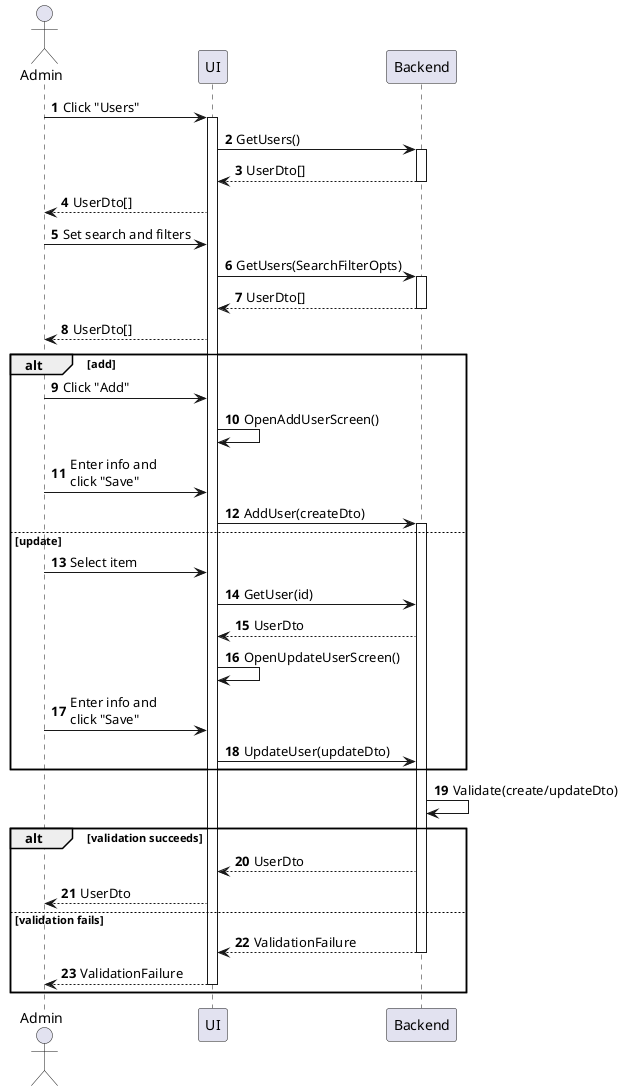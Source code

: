 @startuml user-manage
autonumber

actor "Admin" as a
participant UI as f
participant Backend as b

a -> f : Click "Users"
activate f
f -> b : GetUsers()
activate b
return UserDto[]
f --> a : UserDto[]
a -> f : Set search and filters
f -> b : GetUsers(SearchFilterOpts)
activate b
return UserDto[]
f --> a : UserDto[]

alt add
    a -> f : Click "Add"
    f -> f : OpenAddUserScreen()
    a -> f : Enter info and\nclick "Save"
    f -> b : AddUser(createDto)
    activate b
else update
    a -> f : Select item
    f -> b : GetUser(id)
    b --> f : UserDto
    f -> f : OpenUpdateUserScreen()
    a -> f : Enter info and\nclick "Save"
    f -> b : UpdateUser(updateDto)
end

b -> b : Validate(create/updateDto)

alt validation succeeds
    b --> f : UserDto
    f --> a : UserDto
else validation fails
    return ValidationFailure
    return ValidationFailure
end
@enduml